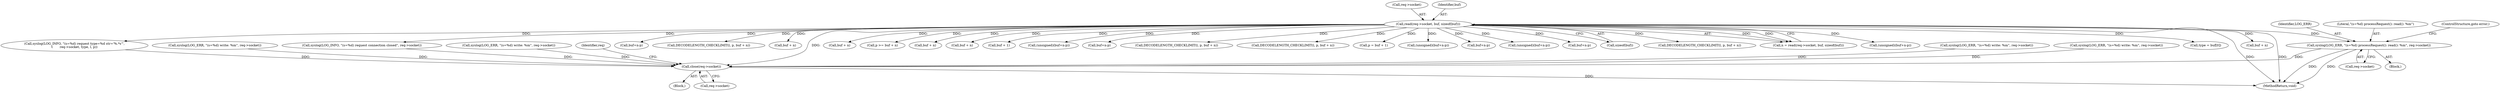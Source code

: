 digraph "0_miniupnp_b238cade9a173c6f751a34acf8ccff838a62aa47@API" {
"1000166" [label="(Call,syslog(LOG_ERR, \"(s=%d) processRequest(): read(): %m\", req->socket))"];
"1000141" [label="(Call,read(req->socket, buf, sizeof(buf)))"];
"1001133" [label="(Call,close(req->socket))"];
"1000189" [label="(Call,type = buf[0])"];
"1001144" [label="(MethodReturn,void)"];
"1000755" [label="(Call,buf + n)"];
"1000843" [label="(Call,buf+n-p)"];
"1000178" [label="(Call,syslog(LOG_INFO, \"(s=%d) request connection closed\", req->socket))"];
"1000832" [label="(Call,DECODELENGTH_CHECKLIMIT(l, p, buf + n))"];
"1000835" [label="(Call,buf + n)"];
"1000202" [label="(Call,buf + n)"];
"1000169" [label="(Call,req->socket)"];
"1000116" [label="(Block,)"];
"1000152" [label="(Block,)"];
"1000753" [label="(Call,p >= buf + n)"];
"1000904" [label="(Call,buf + n)"];
"1000766" [label="(Call,buf + n)"];
"1000682" [label="(Call,syslog(LOG_ERR, \"(s=%d) write: %m\", req->socket))"];
"1000291" [label="(Call,syslog(LOG_ERR, \"(s=%d) write: %m\", req->socket))"];
"1000166" [label="(Call,syslog(LOG_ERR, \"(s=%d) processRequest(): read(): %m\", req->socket))"];
"1001133" [label="(Call,close(req->socket))"];
"1000196" [label="(Call,buf + 1)"];
"1000142" [label="(Call,req->socket)"];
"1000208" [label="(Call,(unsigned)(buf+n-p))"];
"1001100" [label="(Call,syslog(LOG_ERR, \"(s=%d) write: %m\", req->socket))"];
"1000912" [label="(Call,buf+n-p)"];
"1000141" [label="(Call,read(req->socket, buf, sizeof(buf)))"];
"1000901" [label="(Call,DECODELENGTH_CHECKLIMIT(l, p, buf + n))"];
"1000763" [label="(Call,DECODELENGTH_CHECKLIMIT(l, p, buf + n))"];
"1000194" [label="(Call,p = buf + 1)"];
"1001134" [label="(Call,req->socket)"];
"1000772" [label="(Call,(unsigned)(buf+n-p))"];
"1000167" [label="(Identifier,LOG_ERR)"];
"1000246" [label="(Call,syslog(LOG_INFO, \"(s=%d) request type=%d str='%.*s'\",\n\t       req->socket, type, l, p))"];
"1000774" [label="(Call,buf+n-p)"];
"1000168" [label="(Literal,\"(s=%d) processRequest(): read(): %m\")"];
"1001069" [label="(Call,syslog(LOG_ERR, \"(s=%d) write: %m\", req->socket))"];
"1000910" [label="(Call,(unsigned)(buf+n-p))"];
"1000210" [label="(Call,buf+n-p)"];
"1000146" [label="(Call,sizeof(buf))"];
"1000199" [label="(Call,DECODELENGTH_CHECKLIMIT(l, p, buf + n))"];
"1001139" [label="(Identifier,req)"];
"1000139" [label="(Call,n = read(req->socket, buf, sizeof(buf)))"];
"1000841" [label="(Call,(unsigned)(buf+n-p))"];
"1000172" [label="(ControlStructure,goto error;)"];
"1000145" [label="(Identifier,buf)"];
"1000166" -> "1000152"  [label="AST: "];
"1000166" -> "1000169"  [label="CFG: "];
"1000167" -> "1000166"  [label="AST: "];
"1000168" -> "1000166"  [label="AST: "];
"1000169" -> "1000166"  [label="AST: "];
"1000172" -> "1000166"  [label="CFG: "];
"1000166" -> "1001144"  [label="DDG: "];
"1000166" -> "1001144"  [label="DDG: "];
"1000141" -> "1000166"  [label="DDG: "];
"1000166" -> "1001133"  [label="DDG: "];
"1000141" -> "1000139"  [label="AST: "];
"1000141" -> "1000146"  [label="CFG: "];
"1000142" -> "1000141"  [label="AST: "];
"1000145" -> "1000141"  [label="AST: "];
"1000146" -> "1000141"  [label="AST: "];
"1000139" -> "1000141"  [label="CFG: "];
"1000141" -> "1001144"  [label="DDG: "];
"1000141" -> "1001144"  [label="DDG: "];
"1000141" -> "1000139"  [label="DDG: "];
"1000141" -> "1000139"  [label="DDG: "];
"1000141" -> "1000178"  [label="DDG: "];
"1000141" -> "1000189"  [label="DDG: "];
"1000141" -> "1000194"  [label="DDG: "];
"1000141" -> "1000196"  [label="DDG: "];
"1000141" -> "1000199"  [label="DDG: "];
"1000141" -> "1000202"  [label="DDG: "];
"1000141" -> "1000208"  [label="DDG: "];
"1000141" -> "1000210"  [label="DDG: "];
"1000141" -> "1000246"  [label="DDG: "];
"1000141" -> "1000753"  [label="DDG: "];
"1000141" -> "1000755"  [label="DDG: "];
"1000141" -> "1000763"  [label="DDG: "];
"1000141" -> "1000766"  [label="DDG: "];
"1000141" -> "1000772"  [label="DDG: "];
"1000141" -> "1000774"  [label="DDG: "];
"1000141" -> "1000832"  [label="DDG: "];
"1000141" -> "1000835"  [label="DDG: "];
"1000141" -> "1000841"  [label="DDG: "];
"1000141" -> "1000843"  [label="DDG: "];
"1000141" -> "1000901"  [label="DDG: "];
"1000141" -> "1000904"  [label="DDG: "];
"1000141" -> "1000910"  [label="DDG: "];
"1000141" -> "1000912"  [label="DDG: "];
"1000141" -> "1001133"  [label="DDG: "];
"1001133" -> "1000116"  [label="AST: "];
"1001133" -> "1001134"  [label="CFG: "];
"1001134" -> "1001133"  [label="AST: "];
"1001139" -> "1001133"  [label="CFG: "];
"1001133" -> "1001144"  [label="DDG: "];
"1000291" -> "1001133"  [label="DDG: "];
"1000682" -> "1001133"  [label="DDG: "];
"1001100" -> "1001133"  [label="DDG: "];
"1000178" -> "1001133"  [label="DDG: "];
"1001069" -> "1001133"  [label="DDG: "];
"1000246" -> "1001133"  [label="DDG: "];
}
